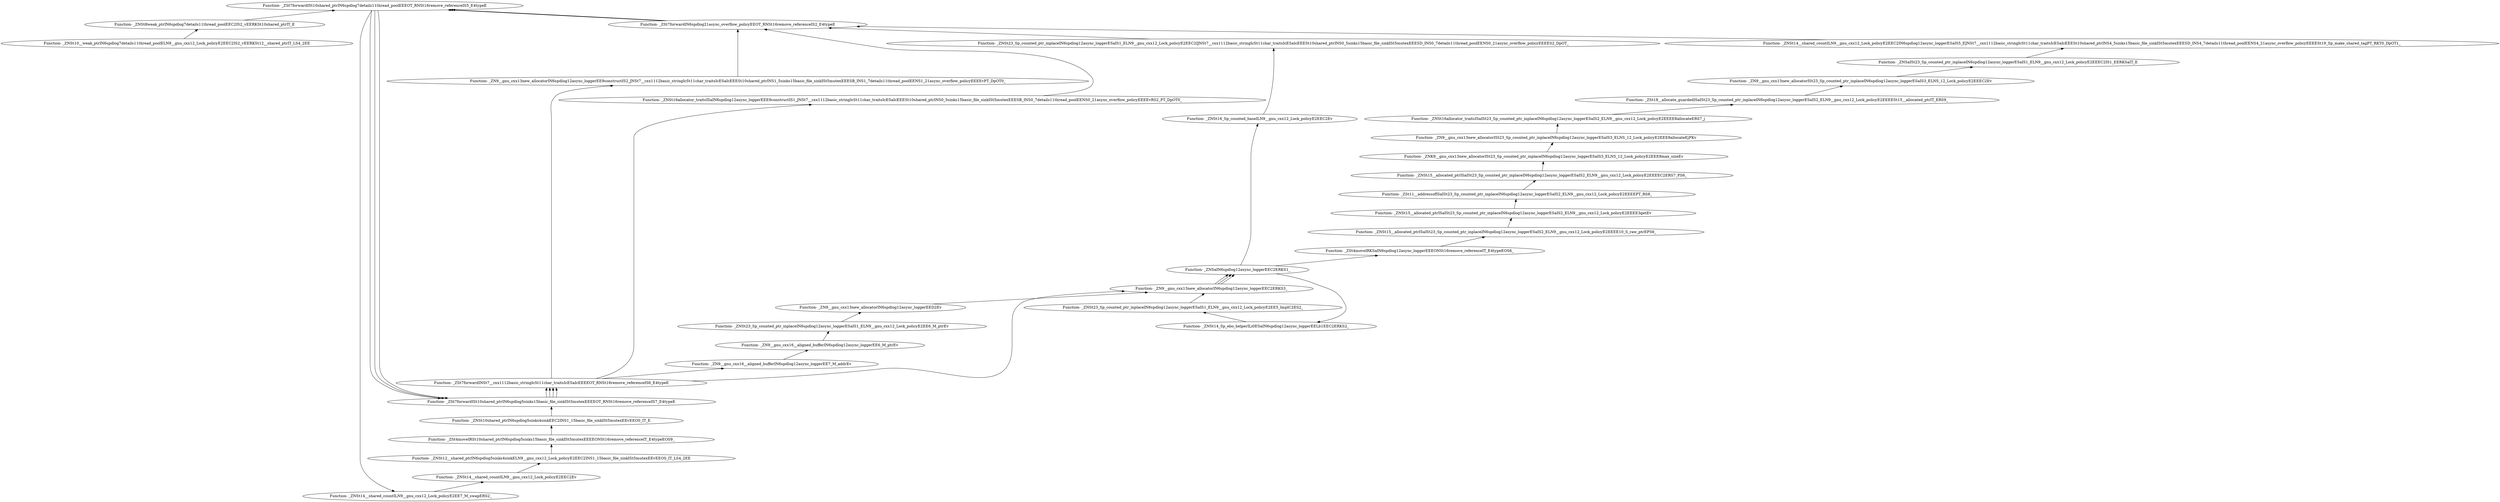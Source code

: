 digraph {
	"Function- _ZNSt10__weak_ptrIN6spdlog7details11thread_poolELN9__gnu_cxx12_Lock_policyE2EEC2IS2_vEERKSt12__shared_ptrIT_LS4_2EE"
	"Function- _ZNSt8weak_ptrIN6spdlog7details11thread_poolEEC2IS2_vEERKSt10shared_ptrIT_E"
	"Function- _ZNSt8weak_ptrIN6spdlog7details11thread_poolEEC2IS2_vEERKSt10shared_ptrIT_E" -> "Function- _ZNSt10__weak_ptrIN6spdlog7details11thread_poolELN9__gnu_cxx12_Lock_policyE2EEC2IS2_vEERKSt12__shared_ptrIT_LS4_2EE" [dir=back]
	"Function- _ZSt7forwardISt10shared_ptrIN6spdlog7details11thread_poolEEEOT_RNSt16remove_referenceIS5_E4typeE"
	"Function- _ZSt7forwardISt10shared_ptrIN6spdlog7details11thread_poolEEEOT_RNSt16remove_referenceIS5_E4typeE" -> "Function- _ZNSt8weak_ptrIN6spdlog7details11thread_poolEEC2IS2_vEERKSt10shared_ptrIT_E" [dir=back]
	"Function- _ZNSt14__shared_countILN9__gnu_cxx12_Lock_policyE2EE7_M_swapERS2_"
	"Function- _ZNSt14__shared_countILN9__gnu_cxx12_Lock_policyE2EE7_M_swapERS2_" -> "Function- _ZSt7forwardISt10shared_ptrIN6spdlog7details11thread_poolEEEOT_RNSt16remove_referenceIS5_E4typeE" [dir=back]
	"Function- _ZNSt14__shared_countILN9__gnu_cxx12_Lock_policyE2EEC2Ev"
	"Function- _ZNSt14__shared_countILN9__gnu_cxx12_Lock_policyE2EEC2Ev" -> "Function- _ZNSt14__shared_countILN9__gnu_cxx12_Lock_policyE2EE7_M_swapERS2_" [dir=back]
	"Function- _ZNSt12__shared_ptrIN6spdlog5sinks4sinkELN9__gnu_cxx12_Lock_policyE2EEC2INS1_15basic_file_sinkISt5mutexEEvEEOS_IT_LS4_2EE"
	"Function- _ZNSt12__shared_ptrIN6spdlog5sinks4sinkELN9__gnu_cxx12_Lock_policyE2EEC2INS1_15basic_file_sinkISt5mutexEEvEEOS_IT_LS4_2EE" -> "Function- _ZNSt14__shared_countILN9__gnu_cxx12_Lock_policyE2EEC2Ev" [dir=back]
	"Function- _ZSt4moveIRSt10shared_ptrIN6spdlog5sinks15basic_file_sinkISt5mutexEEEEONSt16remove_referenceIT_E4typeEOS9_"
	"Function- _ZSt4moveIRSt10shared_ptrIN6spdlog5sinks15basic_file_sinkISt5mutexEEEEONSt16remove_referenceIT_E4typeEOS9_" -> "Function- _ZNSt12__shared_ptrIN6spdlog5sinks4sinkELN9__gnu_cxx12_Lock_policyE2EEC2INS1_15basic_file_sinkISt5mutexEEvEEOS_IT_LS4_2EE" [dir=back]
	"Function- _ZNSt10shared_ptrIN6spdlog5sinks4sinkEEC2INS1_15basic_file_sinkISt5mutexEEvEEOS_IT_E"
	"Function- _ZNSt10shared_ptrIN6spdlog5sinks4sinkEEC2INS1_15basic_file_sinkISt5mutexEEvEEOS_IT_E" -> "Function- _ZSt4moveIRSt10shared_ptrIN6spdlog5sinks15basic_file_sinkISt5mutexEEEEONSt16remove_referenceIT_E4typeEOS9_" [dir=back]
	"Function- _ZSt7forwardISt10shared_ptrIN6spdlog5sinks15basic_file_sinkISt5mutexEEEEOT_RNSt16remove_referenceIS7_E4typeE"
	"Function- _ZSt7forwardISt10shared_ptrIN6spdlog5sinks15basic_file_sinkISt5mutexEEEEOT_RNSt16remove_referenceIS7_E4typeE" -> "Function- _ZNSt10shared_ptrIN6spdlog5sinks4sinkEEC2INS1_15basic_file_sinkISt5mutexEEvEEOS_IT_E" [dir=back]
	"Function- _ZSt7forwardINSt7__cxx1112basic_stringIcSt11char_traitsIcESaIcEEEEOT_RNSt16remove_referenceIS6_E4typeE"
	"Function- _ZSt7forwardINSt7__cxx1112basic_stringIcSt11char_traitsIcESaIcEEEEOT_RNSt16remove_referenceIS6_E4typeE" -> "Function- _ZSt7forwardISt10shared_ptrIN6spdlog5sinks15basic_file_sinkISt5mutexEEEEOT_RNSt16remove_referenceIS7_E4typeE" [dir=back]
	"Function- _ZN9__gnu_cxx13new_allocatorIN6spdlog12async_loggerEE9constructIS2_JNSt7__cxx1112basic_stringIcSt11char_traitsIcESaIcEEESt10shared_ptrINS1_5sinks15basic_file_sinkISt5mutexEEESB_INS1_7details11thread_poolEENS1_21async_overflow_policyEEEEvPT_DpOT0_"
	"Function- _ZN9__gnu_cxx13new_allocatorIN6spdlog12async_loggerEE9constructIS2_JNSt7__cxx1112basic_stringIcSt11char_traitsIcESaIcEEESt10shared_ptrINS1_5sinks15basic_file_sinkISt5mutexEEESB_INS1_7details11thread_poolEENS1_21async_overflow_policyEEEEvPT_DpOT0_" -> "Function- _ZSt7forwardINSt7__cxx1112basic_stringIcSt11char_traitsIcESaIcEEEEOT_RNSt16remove_referenceIS6_E4typeE" [dir=back]
	"Function- _ZSt7forwardIN6spdlog21async_overflow_policyEEOT_RNSt16remove_referenceIS2_E4typeE"
	"Function- _ZSt7forwardIN6spdlog21async_overflow_policyEEOT_RNSt16remove_referenceIS2_E4typeE" -> "Function- _ZN9__gnu_cxx13new_allocatorIN6spdlog12async_loggerEE9constructIS2_JNSt7__cxx1112basic_stringIcSt11char_traitsIcESaIcEEESt10shared_ptrINS1_5sinks15basic_file_sinkISt5mutexEEESB_INS1_7details11thread_poolEENS1_21async_overflow_policyEEEEvPT_DpOT0_" [dir=back]
	"Function- _ZSt7forwardISt10shared_ptrIN6spdlog7details11thread_poolEEEOT_RNSt16remove_referenceIS5_E4typeE"
	"Function- _ZSt7forwardISt10shared_ptrIN6spdlog7details11thread_poolEEEOT_RNSt16remove_referenceIS5_E4typeE" -> "Function- _ZSt7forwardIN6spdlog21async_overflow_policyEEOT_RNSt16remove_referenceIS2_E4typeE" [dir=back]
	"Function- _ZSt7forwardISt10shared_ptrIN6spdlog5sinks15basic_file_sinkISt5mutexEEEEOT_RNSt16remove_referenceIS7_E4typeE"
	"Function- _ZSt7forwardISt10shared_ptrIN6spdlog5sinks15basic_file_sinkISt5mutexEEEEOT_RNSt16remove_referenceIS7_E4typeE" -> "Function- _ZSt7forwardISt10shared_ptrIN6spdlog7details11thread_poolEEEOT_RNSt16remove_referenceIS5_E4typeE" [dir=back]
	"Function- _ZSt7forwardINSt7__cxx1112basic_stringIcSt11char_traitsIcESaIcEEEEOT_RNSt16remove_referenceIS6_E4typeE"
	"Function- _ZSt7forwardINSt7__cxx1112basic_stringIcSt11char_traitsIcESaIcEEEEOT_RNSt16remove_referenceIS6_E4typeE" -> "Function- _ZSt7forwardISt10shared_ptrIN6spdlog5sinks15basic_file_sinkISt5mutexEEEEOT_RNSt16remove_referenceIS7_E4typeE" [dir=back]
	"Function- _ZNSt16allocator_traitsISaIN6spdlog12async_loggerEEE9constructIS1_JNSt7__cxx1112basic_stringIcSt11char_traitsIcESaIcEEESt10shared_ptrINS0_5sinks15basic_file_sinkISt5mutexEEESB_INS0_7details11thread_poolEENS0_21async_overflow_policyEEEEvRS2_PT_DpOT0_"
	"Function- _ZNSt16allocator_traitsISaIN6spdlog12async_loggerEEE9constructIS1_JNSt7__cxx1112basic_stringIcSt11char_traitsIcESaIcEEESt10shared_ptrINS0_5sinks15basic_file_sinkISt5mutexEEESB_INS0_7details11thread_poolEENS0_21async_overflow_policyEEEEvRS2_PT_DpOT0_" -> "Function- _ZSt7forwardINSt7__cxx1112basic_stringIcSt11char_traitsIcESaIcEEEEOT_RNSt16remove_referenceIS6_E4typeE" [dir=back]
	"Function- _ZSt7forwardIN6spdlog21async_overflow_policyEEOT_RNSt16remove_referenceIS2_E4typeE"
	"Function- _ZSt7forwardIN6spdlog21async_overflow_policyEEOT_RNSt16remove_referenceIS2_E4typeE" -> "Function- _ZNSt16allocator_traitsISaIN6spdlog12async_loggerEEE9constructIS1_JNSt7__cxx1112basic_stringIcSt11char_traitsIcESaIcEEESt10shared_ptrINS0_5sinks15basic_file_sinkISt5mutexEEESB_INS0_7details11thread_poolEENS0_21async_overflow_policyEEEEvRS2_PT_DpOT0_" [dir=back]
	"Function- _ZSt7forwardISt10shared_ptrIN6spdlog7details11thread_poolEEEOT_RNSt16remove_referenceIS5_E4typeE"
	"Function- _ZSt7forwardISt10shared_ptrIN6spdlog7details11thread_poolEEEOT_RNSt16remove_referenceIS5_E4typeE" -> "Function- _ZSt7forwardIN6spdlog21async_overflow_policyEEOT_RNSt16remove_referenceIS2_E4typeE" [dir=back]
	"Function- _ZSt7forwardISt10shared_ptrIN6spdlog5sinks15basic_file_sinkISt5mutexEEEEOT_RNSt16remove_referenceIS7_E4typeE"
	"Function- _ZSt7forwardISt10shared_ptrIN6spdlog5sinks15basic_file_sinkISt5mutexEEEEOT_RNSt16remove_referenceIS7_E4typeE" -> "Function- _ZSt7forwardISt10shared_ptrIN6spdlog7details11thread_poolEEEOT_RNSt16remove_referenceIS5_E4typeE" [dir=back]
	"Function- _ZSt7forwardINSt7__cxx1112basic_stringIcSt11char_traitsIcESaIcEEEEOT_RNSt16remove_referenceIS6_E4typeE"
	"Function- _ZSt7forwardINSt7__cxx1112basic_stringIcSt11char_traitsIcESaIcEEEEOT_RNSt16remove_referenceIS6_E4typeE" -> "Function- _ZSt7forwardISt10shared_ptrIN6spdlog5sinks15basic_file_sinkISt5mutexEEEEOT_RNSt16remove_referenceIS7_E4typeE" [dir=back]
	"Function- _ZN9__gnu_cxx16__aligned_bufferIN6spdlog12async_loggerEE7_M_addrEv"
	"Function- _ZN9__gnu_cxx16__aligned_bufferIN6spdlog12async_loggerEE7_M_addrEv" -> "Function- _ZSt7forwardINSt7__cxx1112basic_stringIcSt11char_traitsIcESaIcEEEEOT_RNSt16remove_referenceIS6_E4typeE" [dir=back]
	"Function- _ZN9__gnu_cxx16__aligned_bufferIN6spdlog12async_loggerEE6_M_ptrEv"
	"Function- _ZN9__gnu_cxx16__aligned_bufferIN6spdlog12async_loggerEE6_M_ptrEv" -> "Function- _ZN9__gnu_cxx16__aligned_bufferIN6spdlog12async_loggerEE7_M_addrEv" [dir=back]
	"Function- _ZNSt23_Sp_counted_ptr_inplaceIN6spdlog12async_loggerESaIS1_ELN9__gnu_cxx12_Lock_policyE2EE6_M_ptrEv"
	"Function- _ZNSt23_Sp_counted_ptr_inplaceIN6spdlog12async_loggerESaIS1_ELN9__gnu_cxx12_Lock_policyE2EE6_M_ptrEv" -> "Function- _ZN9__gnu_cxx16__aligned_bufferIN6spdlog12async_loggerEE6_M_ptrEv" [dir=back]
	"Function- _ZN9__gnu_cxx13new_allocatorIN6spdlog12async_loggerEED2Ev"
	"Function- _ZN9__gnu_cxx13new_allocatorIN6spdlog12async_loggerEED2Ev" -> "Function- _ZNSt23_Sp_counted_ptr_inplaceIN6spdlog12async_loggerESaIS1_ELN9__gnu_cxx12_Lock_policyE2EE6_M_ptrEv" [dir=back]
	"Function- _ZN9__gnu_cxx13new_allocatorIN6spdlog12async_loggerEEC2ERKS3_"
	"Function- _ZN9__gnu_cxx13new_allocatorIN6spdlog12async_loggerEEC2ERKS3_" -> "Function- _ZN9__gnu_cxx13new_allocatorIN6spdlog12async_loggerEED2Ev" [dir=back]
	"Function- _ZNSaIN6spdlog12async_loggerEEC2ERKS1_"
	"Function- _ZNSaIN6spdlog12async_loggerEEC2ERKS1_" -> "Function- _ZN9__gnu_cxx13new_allocatorIN6spdlog12async_loggerEEC2ERKS3_" [dir=back]
	"Function- _ZNSt14_Sp_ebo_helperILi0ESaIN6spdlog12async_loggerEELb1EEC2ERKS2_"
	"Function- _ZNSt14_Sp_ebo_helperILi0ESaIN6spdlog12async_loggerEELb1EEC2ERKS2_" -> "Function- _ZNSaIN6spdlog12async_loggerEEC2ERKS1_" [dir=back]
	"Function- _ZNSt23_Sp_counted_ptr_inplaceIN6spdlog12async_loggerESaIS1_ELN9__gnu_cxx12_Lock_policyE2EE5_ImplC2ES2_"
	"Function- _ZNSt23_Sp_counted_ptr_inplaceIN6spdlog12async_loggerESaIS1_ELN9__gnu_cxx12_Lock_policyE2EE5_ImplC2ES2_" -> "Function- _ZNSt14_Sp_ebo_helperILi0ESaIN6spdlog12async_loggerEELb1EEC2ERKS2_" [dir=back]
	"Function- _ZN9__gnu_cxx13new_allocatorIN6spdlog12async_loggerEEC2ERKS3_"
	"Function- _ZN9__gnu_cxx13new_allocatorIN6spdlog12async_loggerEEC2ERKS3_" -> "Function- _ZNSt23_Sp_counted_ptr_inplaceIN6spdlog12async_loggerESaIS1_ELN9__gnu_cxx12_Lock_policyE2EE5_ImplC2ES2_" [dir=back]
	"Function- _ZNSaIN6spdlog12async_loggerEEC2ERKS1_"
	"Function- _ZNSaIN6spdlog12async_loggerEEC2ERKS1_" -> "Function- _ZN9__gnu_cxx13new_allocatorIN6spdlog12async_loggerEEC2ERKS3_" [dir=back]
	"Function- _ZNSt16_Sp_counted_baseILN9__gnu_cxx12_Lock_policyE2EEC2Ev"
	"Function- _ZNSt16_Sp_counted_baseILN9__gnu_cxx12_Lock_policyE2EEC2Ev" -> "Function- _ZNSaIN6spdlog12async_loggerEEC2ERKS1_" [dir=back]
	"Function- _ZNSt23_Sp_counted_ptr_inplaceIN6spdlog12async_loggerESaIS1_ELN9__gnu_cxx12_Lock_policyE2EEC2IJNSt7__cxx1112basic_stringIcSt11char_traitsIcESaIcEEESt10shared_ptrINS0_5sinks15basic_file_sinkISt5mutexEEESD_INS0_7details11thread_poolEENS0_21async_overflow_policyEEEES2_DpOT_"
	"Function- _ZNSt23_Sp_counted_ptr_inplaceIN6spdlog12async_loggerESaIS1_ELN9__gnu_cxx12_Lock_policyE2EEC2IJNSt7__cxx1112basic_stringIcSt11char_traitsIcESaIcEEESt10shared_ptrINS0_5sinks15basic_file_sinkISt5mutexEEESD_INS0_7details11thread_poolEENS0_21async_overflow_policyEEEES2_DpOT_" -> "Function- _ZNSt16_Sp_counted_baseILN9__gnu_cxx12_Lock_policyE2EEC2Ev" [dir=back]
	"Function- _ZSt7forwardIN6spdlog21async_overflow_policyEEOT_RNSt16remove_referenceIS2_E4typeE"
	"Function- _ZSt7forwardIN6spdlog21async_overflow_policyEEOT_RNSt16remove_referenceIS2_E4typeE" -> "Function- _ZNSt23_Sp_counted_ptr_inplaceIN6spdlog12async_loggerESaIS1_ELN9__gnu_cxx12_Lock_policyE2EEC2IJNSt7__cxx1112basic_stringIcSt11char_traitsIcESaIcEEESt10shared_ptrINS0_5sinks15basic_file_sinkISt5mutexEEESD_INS0_7details11thread_poolEENS0_21async_overflow_policyEEEES2_DpOT_" [dir=back]
	"Function- _ZSt7forwardISt10shared_ptrIN6spdlog7details11thread_poolEEEOT_RNSt16remove_referenceIS5_E4typeE"
	"Function- _ZSt7forwardISt10shared_ptrIN6spdlog7details11thread_poolEEEOT_RNSt16remove_referenceIS5_E4typeE" -> "Function- _ZSt7forwardIN6spdlog21async_overflow_policyEEOT_RNSt16remove_referenceIS2_E4typeE" [dir=back]
	"Function- _ZSt7forwardISt10shared_ptrIN6spdlog5sinks15basic_file_sinkISt5mutexEEEEOT_RNSt16remove_referenceIS7_E4typeE"
	"Function- _ZSt7forwardISt10shared_ptrIN6spdlog5sinks15basic_file_sinkISt5mutexEEEEOT_RNSt16remove_referenceIS7_E4typeE" -> "Function- _ZSt7forwardISt10shared_ptrIN6spdlog7details11thread_poolEEEOT_RNSt16remove_referenceIS5_E4typeE" [dir=back]
	"Function- _ZSt7forwardINSt7__cxx1112basic_stringIcSt11char_traitsIcESaIcEEEEOT_RNSt16remove_referenceIS6_E4typeE"
	"Function- _ZSt7forwardINSt7__cxx1112basic_stringIcSt11char_traitsIcESaIcEEEEOT_RNSt16remove_referenceIS6_E4typeE" -> "Function- _ZSt7forwardISt10shared_ptrIN6spdlog5sinks15basic_file_sinkISt5mutexEEEEOT_RNSt16remove_referenceIS7_E4typeE" [dir=back]
	"Function- _ZN9__gnu_cxx13new_allocatorIN6spdlog12async_loggerEEC2ERKS3_"
	"Function- _ZN9__gnu_cxx13new_allocatorIN6spdlog12async_loggerEEC2ERKS3_" -> "Function- _ZSt7forwardINSt7__cxx1112basic_stringIcSt11char_traitsIcESaIcEEEEOT_RNSt16remove_referenceIS6_E4typeE" [dir=back]
	"Function- _ZNSaIN6spdlog12async_loggerEEC2ERKS1_"
	"Function- _ZNSaIN6spdlog12async_loggerEEC2ERKS1_" -> "Function- _ZN9__gnu_cxx13new_allocatorIN6spdlog12async_loggerEEC2ERKS3_" [dir=back]
	"Function- _ZSt4moveIRKSaIN6spdlog12async_loggerEEEONSt16remove_referenceIT_E4typeEOS6_"
	"Function- _ZSt4moveIRKSaIN6spdlog12async_loggerEEEONSt16remove_referenceIT_E4typeEOS6_" -> "Function- _ZNSaIN6spdlog12async_loggerEEC2ERKS1_" [dir=back]
	"Function- _ZNSt15__allocated_ptrISaISt23_Sp_counted_ptr_inplaceIN6spdlog12async_loggerESaIS2_ELN9__gnu_cxx12_Lock_policyE2EEEE10_S_raw_ptrEPS6_"
	"Function- _ZNSt15__allocated_ptrISaISt23_Sp_counted_ptr_inplaceIN6spdlog12async_loggerESaIS2_ELN9__gnu_cxx12_Lock_policyE2EEEE10_S_raw_ptrEPS6_" -> "Function- _ZSt4moveIRKSaIN6spdlog12async_loggerEEEONSt16remove_referenceIT_E4typeEOS6_" [dir=back]
	"Function- _ZNSt15__allocated_ptrISaISt23_Sp_counted_ptr_inplaceIN6spdlog12async_loggerESaIS2_ELN9__gnu_cxx12_Lock_policyE2EEEE3getEv"
	"Function- _ZNSt15__allocated_ptrISaISt23_Sp_counted_ptr_inplaceIN6spdlog12async_loggerESaIS2_ELN9__gnu_cxx12_Lock_policyE2EEEE3getEv" -> "Function- _ZNSt15__allocated_ptrISaISt23_Sp_counted_ptr_inplaceIN6spdlog12async_loggerESaIS2_ELN9__gnu_cxx12_Lock_policyE2EEEE10_S_raw_ptrEPS6_" [dir=back]
	"Function- _ZSt11__addressofISaISt23_Sp_counted_ptr_inplaceIN6spdlog12async_loggerESaIS2_ELN9__gnu_cxx12_Lock_policyE2EEEEPT_RS8_"
	"Function- _ZSt11__addressofISaISt23_Sp_counted_ptr_inplaceIN6spdlog12async_loggerESaIS2_ELN9__gnu_cxx12_Lock_policyE2EEEEPT_RS8_" -> "Function- _ZNSt15__allocated_ptrISaISt23_Sp_counted_ptr_inplaceIN6spdlog12async_loggerESaIS2_ELN9__gnu_cxx12_Lock_policyE2EEEE3getEv" [dir=back]
	"Function- _ZNSt15__allocated_ptrISaISt23_Sp_counted_ptr_inplaceIN6spdlog12async_loggerESaIS2_ELN9__gnu_cxx12_Lock_policyE2EEEEC2ERS7_PS6_"
	"Function- _ZNSt15__allocated_ptrISaISt23_Sp_counted_ptr_inplaceIN6spdlog12async_loggerESaIS2_ELN9__gnu_cxx12_Lock_policyE2EEEEC2ERS7_PS6_" -> "Function- _ZSt11__addressofISaISt23_Sp_counted_ptr_inplaceIN6spdlog12async_loggerESaIS2_ELN9__gnu_cxx12_Lock_policyE2EEEEPT_RS8_" [dir=back]
	"Function- _ZNK9__gnu_cxx13new_allocatorISt23_Sp_counted_ptr_inplaceIN6spdlog12async_loggerESaIS3_ELNS_12_Lock_policyE2EEE8max_sizeEv"
	"Function- _ZNK9__gnu_cxx13new_allocatorISt23_Sp_counted_ptr_inplaceIN6spdlog12async_loggerESaIS3_ELNS_12_Lock_policyE2EEE8max_sizeEv" -> "Function- _ZNSt15__allocated_ptrISaISt23_Sp_counted_ptr_inplaceIN6spdlog12async_loggerESaIS2_ELN9__gnu_cxx12_Lock_policyE2EEEEC2ERS7_PS6_" [dir=back]
	"Function- _ZN9__gnu_cxx13new_allocatorISt23_Sp_counted_ptr_inplaceIN6spdlog12async_loggerESaIS3_ELNS_12_Lock_policyE2EEE8allocateEjPKv"
	"Function- _ZN9__gnu_cxx13new_allocatorISt23_Sp_counted_ptr_inplaceIN6spdlog12async_loggerESaIS3_ELNS_12_Lock_policyE2EEE8allocateEjPKv" -> "Function- _ZNK9__gnu_cxx13new_allocatorISt23_Sp_counted_ptr_inplaceIN6spdlog12async_loggerESaIS3_ELNS_12_Lock_policyE2EEE8max_sizeEv" [dir=back]
	"Function- _ZNSt16allocator_traitsISaISt23_Sp_counted_ptr_inplaceIN6spdlog12async_loggerESaIS2_ELN9__gnu_cxx12_Lock_policyE2EEEE8allocateERS7_j"
	"Function- _ZNSt16allocator_traitsISaISt23_Sp_counted_ptr_inplaceIN6spdlog12async_loggerESaIS2_ELN9__gnu_cxx12_Lock_policyE2EEEE8allocateERS7_j" -> "Function- _ZN9__gnu_cxx13new_allocatorISt23_Sp_counted_ptr_inplaceIN6spdlog12async_loggerESaIS3_ELNS_12_Lock_policyE2EEE8allocateEjPKv" [dir=back]
	"Function- _ZSt18__allocate_guardedISaISt23_Sp_counted_ptr_inplaceIN6spdlog12async_loggerESaIS2_ELN9__gnu_cxx12_Lock_policyE2EEEESt15__allocated_ptrIT_ERS9_"
	"Function- _ZSt18__allocate_guardedISaISt23_Sp_counted_ptr_inplaceIN6spdlog12async_loggerESaIS2_ELN9__gnu_cxx12_Lock_policyE2EEEESt15__allocated_ptrIT_ERS9_" -> "Function- _ZNSt16allocator_traitsISaISt23_Sp_counted_ptr_inplaceIN6spdlog12async_loggerESaIS2_ELN9__gnu_cxx12_Lock_policyE2EEEE8allocateERS7_j" [dir=back]
	"Function- _ZN9__gnu_cxx13new_allocatorISt23_Sp_counted_ptr_inplaceIN6spdlog12async_loggerESaIS3_ELNS_12_Lock_policyE2EEEC2Ev"
	"Function- _ZN9__gnu_cxx13new_allocatorISt23_Sp_counted_ptr_inplaceIN6spdlog12async_loggerESaIS3_ELNS_12_Lock_policyE2EEEC2Ev" -> "Function- _ZSt18__allocate_guardedISaISt23_Sp_counted_ptr_inplaceIN6spdlog12async_loggerESaIS2_ELN9__gnu_cxx12_Lock_policyE2EEEESt15__allocated_ptrIT_ERS9_" [dir=back]
	"Function- _ZNSaISt23_Sp_counted_ptr_inplaceIN6spdlog12async_loggerESaIS1_ELN9__gnu_cxx12_Lock_policyE2EEEC2IS1_EERKSaIT_E"
	"Function- _ZNSaISt23_Sp_counted_ptr_inplaceIN6spdlog12async_loggerESaIS1_ELN9__gnu_cxx12_Lock_policyE2EEEC2IS1_EERKSaIT_E" -> "Function- _ZN9__gnu_cxx13new_allocatorISt23_Sp_counted_ptr_inplaceIN6spdlog12async_loggerESaIS3_ELNS_12_Lock_policyE2EEEC2Ev" [dir=back]
	"Function- _ZNSt14__shared_countILN9__gnu_cxx12_Lock_policyE2EEC2IN6spdlog12async_loggerESaIS5_EJNSt7__cxx1112basic_stringIcSt11char_traitsIcESaIcEEESt10shared_ptrINS4_5sinks15basic_file_sinkISt5mutexEEESD_INS4_7details11thread_poolEENS4_21async_overflow_policyEEEESt19_Sp_make_shared_tagPT_RKT0_DpOT1_"
	"Function- _ZNSt14__shared_countILN9__gnu_cxx12_Lock_policyE2EEC2IN6spdlog12async_loggerESaIS5_EJNSt7__cxx1112basic_stringIcSt11char_traitsIcESaIcEEESt10shared_ptrINS4_5sinks15basic_file_sinkISt5mutexEEESD_INS4_7details11thread_poolEENS4_21async_overflow_policyEEEESt19_Sp_make_shared_tagPT_RKT0_DpOT1_" -> "Function- _ZNSaISt23_Sp_counted_ptr_inplaceIN6spdlog12async_loggerESaIS1_ELN9__gnu_cxx12_Lock_policyE2EEEC2IS1_EERKSaIT_E" [dir=back]
	"Function- _ZSt7forwardIN6spdlog21async_overflow_policyEEOT_RNSt16remove_referenceIS2_E4typeE"
	"Function- _ZSt7forwardIN6spdlog21async_overflow_policyEEOT_RNSt16remove_referenceIS2_E4typeE" -> "Function- _ZNSt14__shared_countILN9__gnu_cxx12_Lock_policyE2EEC2IN6spdlog12async_loggerESaIS5_EJNSt7__cxx1112basic_stringIcSt11char_traitsIcESaIcEEESt10shared_ptrINS4_5sinks15basic_file_sinkISt5mutexEEESD_INS4_7details11thread_poolEENS4_21async_overflow_policyEEEESt19_Sp_make_shared_tagPT_RKT0_DpOT1_" [dir=back]
}
